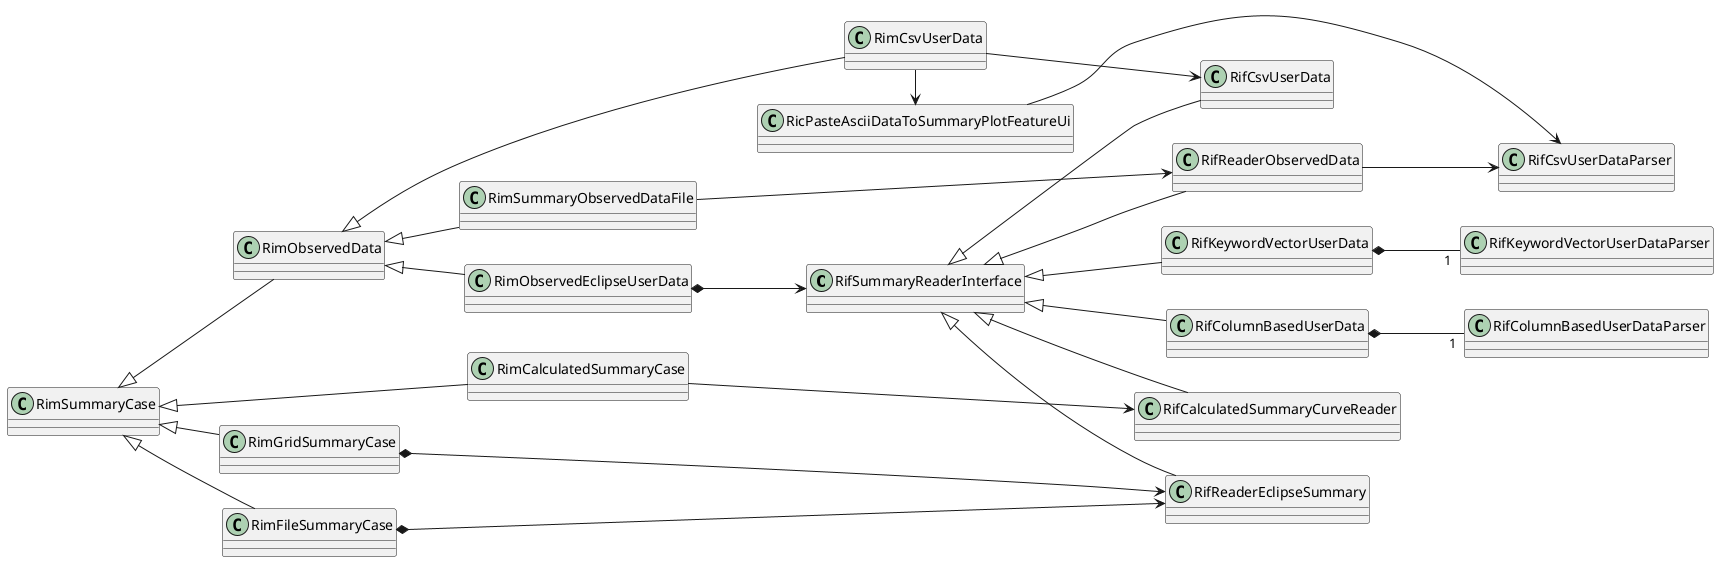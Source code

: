 @startuml
left to right direction


RifSummaryReaderInterface <|-- RifCalculatedSummaryCurveReader
RifSummaryReaderInterface <|-- RifColumnBasedUserData
RifSummaryReaderInterface <|-- RifCsvUserData
RifSummaryReaderInterface <|-- RifKeywordVectorUserData
RifSummaryReaderInterface <|-- RifReaderEclipseSummary
RifSummaryReaderInterface <|-- RifReaderObservedData

RifColumnBasedUserData *-- "1" RifColumnBasedUserDataParser
RifKeywordVectorUserData *-- "1" RifKeywordVectorUserDataParser
RifReaderObservedData --> RifCsvUserDataParser

RimSummaryCase <|-- RimCalculatedSummaryCase
RimSummaryCase <|-- RimFileSummaryCase
RimSummaryCase <|-- RimGridSummaryCase
RimSummaryCase <|-- RimObservedData

RimObservedData <|-- RimObservedEclipseUserData
RimObservedData <|-- RimCsvUserData
RimObservedData <|-- RimSummaryObservedDataFile

RimCalculatedSummaryCase --> RifCalculatedSummaryCurveReader

RimSummaryObservedDataFile --> RifReaderObservedData

RimObservedEclipseUserData *--> RifSummaryReaderInterface

RimCsvUserData -> RicPasteAsciiDataToSummaryPlotFeatureUi
RimCsvUserData --> RifCsvUserData

RimFileSummaryCase *--> RifReaderEclipseSummary
RimGridSummaryCase *--> RifReaderEclipseSummary

RicPasteAsciiDataToSummaryPlotFeatureUi --> RifCsvUserDataParser

@enduml
